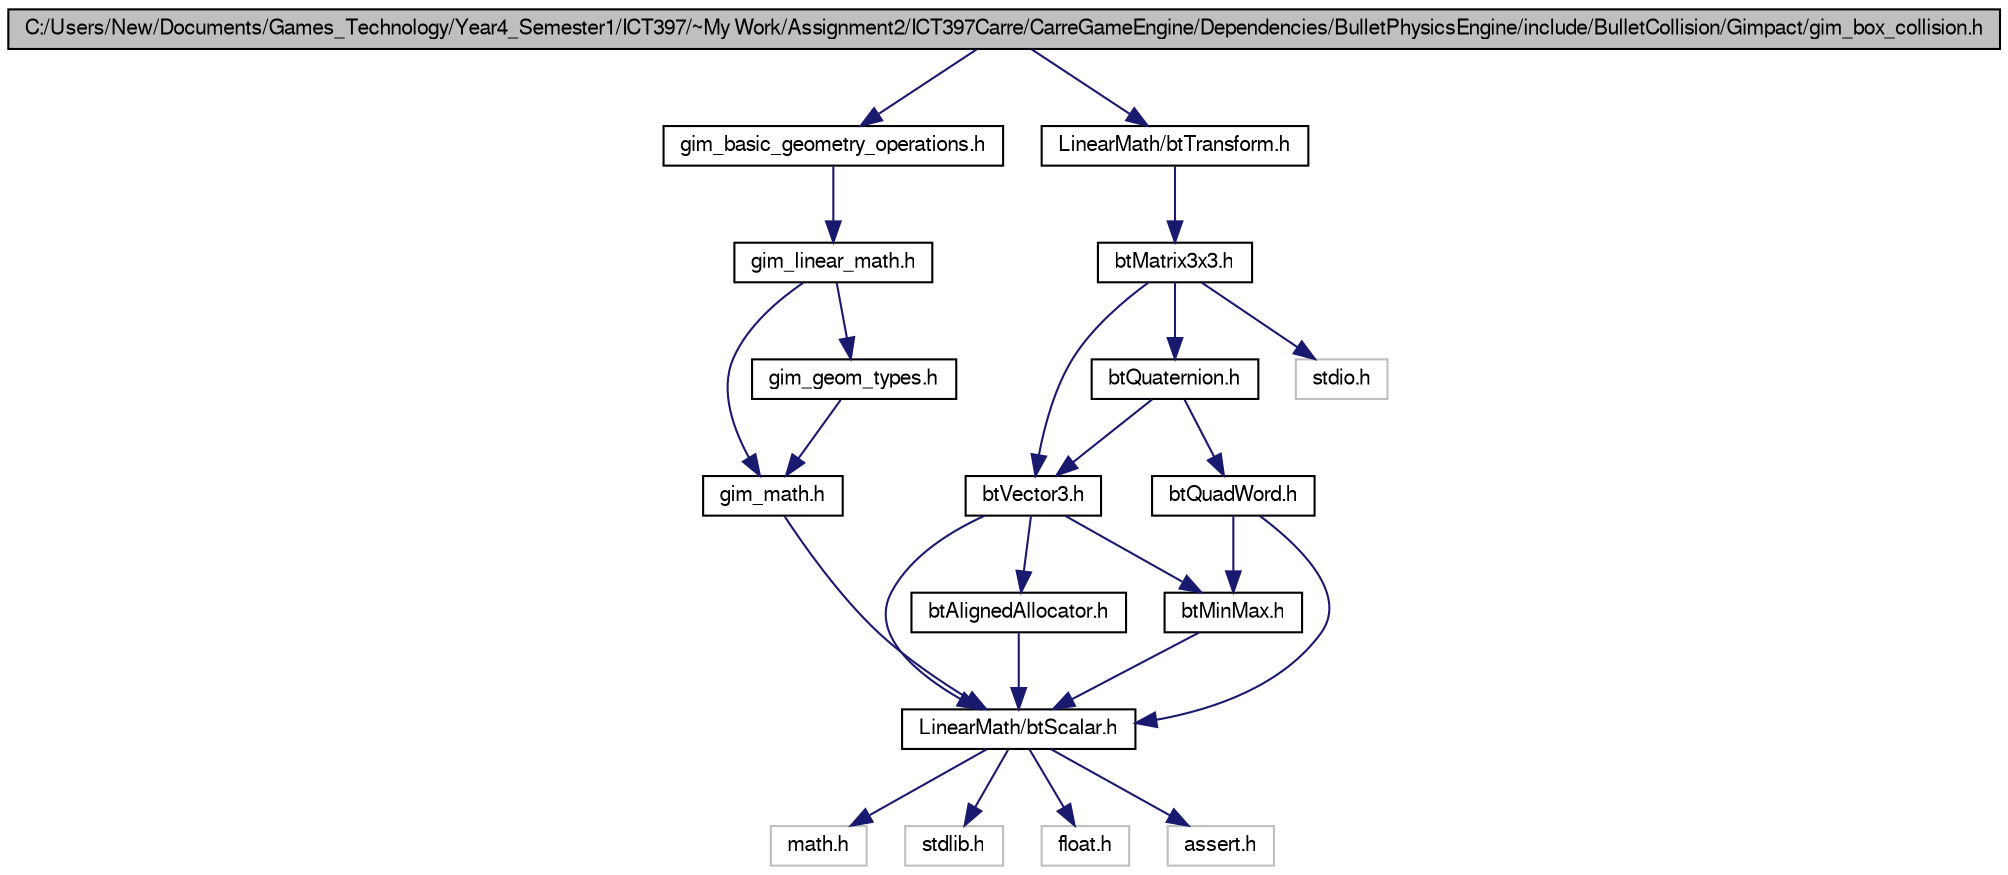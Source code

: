 digraph G
{
  bgcolor="transparent";
  edge [fontname="FreeSans",fontsize=10,labelfontname="FreeSans",labelfontsize=10];
  node [fontname="FreeSans",fontsize=10,shape=record];
  Node1 [label="C:/Users/New/Documents/Games_Technology/Year4_Semester1/ICT397/~My Work/Assignment2/ICT397Carre/CarreGameEngine/Dependencies/BulletPhysicsEngine/include/BulletCollision/Gimpact/gim_box_collision.h",height=0.2,width=0.4,color="black", fillcolor="grey75", style="filled" fontcolor="black"];
  Node1 -> Node2 [color="midnightblue",fontsize=10,style="solid"];
  Node2 [label="gim_basic_geometry_operations.h",height=0.2,width=0.4,color="black",URL="$gim__basic__geometry__operations_8h.html"];
  Node2 -> Node3 [color="midnightblue",fontsize=10,style="solid"];
  Node3 [label="gim_linear_math.h",height=0.2,width=0.4,color="black",URL="$gim__linear__math_8h.html"];
  Node3 -> Node4 [color="midnightblue",fontsize=10,style="solid"];
  Node4 [label="gim_math.h",height=0.2,width=0.4,color="black",URL="$gim__math_8h.html"];
  Node4 -> Node5 [color="midnightblue",fontsize=10,style="solid"];
  Node5 [label="LinearMath/btScalar.h",height=0.2,width=0.4,color="black",URL="$bt_scalar_8h-source.html"];
  Node5 -> Node6 [color="midnightblue",fontsize=10,style="solid"];
  Node6 [label="math.h",height=0.2,width=0.4,color="grey75"];
  Node5 -> Node7 [color="midnightblue",fontsize=10,style="solid"];
  Node7 [label="stdlib.h",height=0.2,width=0.4,color="grey75"];
  Node5 -> Node8 [color="midnightblue",fontsize=10,style="solid"];
  Node8 [label="float.h",height=0.2,width=0.4,color="grey75"];
  Node5 -> Node9 [color="midnightblue",fontsize=10,style="solid"];
  Node9 [label="assert.h",height=0.2,width=0.4,color="grey75"];
  Node3 -> Node10 [color="midnightblue",fontsize=10,style="solid"];
  Node10 [label="gim_geom_types.h",height=0.2,width=0.4,color="black",URL="$gim__geom__types_8h.html"];
  Node10 -> Node4 [color="midnightblue",fontsize=10,style="solid"];
  Node1 -> Node11 [color="midnightblue",fontsize=10,style="solid"];
  Node11 [label="LinearMath/btTransform.h",height=0.2,width=0.4,color="black",URL="$bt_transform_8h-source.html"];
  Node11 -> Node12 [color="midnightblue",fontsize=10,style="solid"];
  Node12 [label="btMatrix3x3.h",height=0.2,width=0.4,color="black",URL="$bt_matrix3x3_8h-source.html"];
  Node12 -> Node13 [color="midnightblue",fontsize=10,style="solid"];
  Node13 [label="btVector3.h",height=0.2,width=0.4,color="black",URL="$bt_vector3_8h-source.html"];
  Node13 -> Node5 [color="midnightblue",fontsize=10,style="solid"];
  Node13 -> Node14 [color="midnightblue",fontsize=10,style="solid"];
  Node14 [label="btMinMax.h",height=0.2,width=0.4,color="black",URL="$bt_min_max_8h-source.html"];
  Node14 -> Node5 [color="midnightblue",fontsize=10,style="solid"];
  Node13 -> Node15 [color="midnightblue",fontsize=10,style="solid"];
  Node15 [label="btAlignedAllocator.h",height=0.2,width=0.4,color="black",URL="$bt_aligned_allocator_8h-source.html"];
  Node15 -> Node5 [color="midnightblue",fontsize=10,style="solid"];
  Node12 -> Node16 [color="midnightblue",fontsize=10,style="solid"];
  Node16 [label="btQuaternion.h",height=0.2,width=0.4,color="black",URL="$bt_quaternion_8h-source.html"];
  Node16 -> Node13 [color="midnightblue",fontsize=10,style="solid"];
  Node16 -> Node17 [color="midnightblue",fontsize=10,style="solid"];
  Node17 [label="btQuadWord.h",height=0.2,width=0.4,color="black",URL="$bt_quad_word_8h-source.html"];
  Node17 -> Node5 [color="midnightblue",fontsize=10,style="solid"];
  Node17 -> Node14 [color="midnightblue",fontsize=10,style="solid"];
  Node12 -> Node18 [color="midnightblue",fontsize=10,style="solid"];
  Node18 [label="stdio.h",height=0.2,width=0.4,color="grey75"];
}
